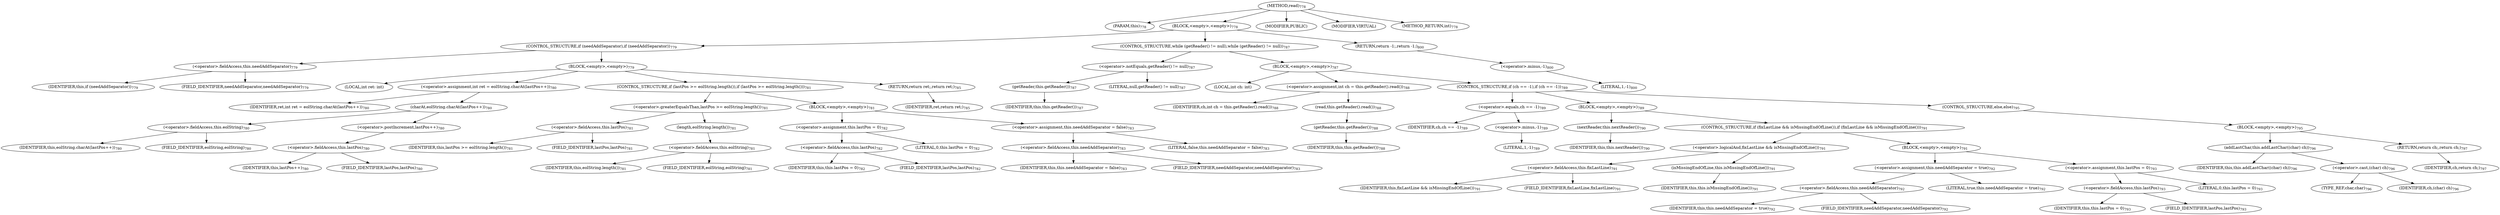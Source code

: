 digraph "read" {  
"1944" [label = <(METHOD,read)<SUB>778</SUB>> ]
"115" [label = <(PARAM,this)<SUB>778</SUB>> ]
"1945" [label = <(BLOCK,&lt;empty&gt;,&lt;empty&gt;)<SUB>778</SUB>> ]
"1946" [label = <(CONTROL_STRUCTURE,if (needAddSeparator),if (needAddSeparator))<SUB>779</SUB>> ]
"1947" [label = <(&lt;operator&gt;.fieldAccess,this.needAddSeparator)<SUB>779</SUB>> ]
"1948" [label = <(IDENTIFIER,this,if (needAddSeparator))<SUB>779</SUB>> ]
"1949" [label = <(FIELD_IDENTIFIER,needAddSeparator,needAddSeparator)<SUB>779</SUB>> ]
"1950" [label = <(BLOCK,&lt;empty&gt;,&lt;empty&gt;)<SUB>779</SUB>> ]
"1951" [label = <(LOCAL,int ret: int)> ]
"1952" [label = <(&lt;operator&gt;.assignment,int ret = eolString.charAt(lastPos++))<SUB>780</SUB>> ]
"1953" [label = <(IDENTIFIER,ret,int ret = eolString.charAt(lastPos++))<SUB>780</SUB>> ]
"1954" [label = <(charAt,eolString.charAt(lastPos++))<SUB>780</SUB>> ]
"1955" [label = <(&lt;operator&gt;.fieldAccess,this.eolString)<SUB>780</SUB>> ]
"1956" [label = <(IDENTIFIER,this,eolString.charAt(lastPos++))<SUB>780</SUB>> ]
"1957" [label = <(FIELD_IDENTIFIER,eolString,eolString)<SUB>780</SUB>> ]
"1958" [label = <(&lt;operator&gt;.postIncrement,lastPos++)<SUB>780</SUB>> ]
"1959" [label = <(&lt;operator&gt;.fieldAccess,this.lastPos)<SUB>780</SUB>> ]
"1960" [label = <(IDENTIFIER,this,lastPos++)<SUB>780</SUB>> ]
"1961" [label = <(FIELD_IDENTIFIER,lastPos,lastPos)<SUB>780</SUB>> ]
"1962" [label = <(CONTROL_STRUCTURE,if (lastPos &gt;= eolString.length()),if (lastPos &gt;= eolString.length()))<SUB>781</SUB>> ]
"1963" [label = <(&lt;operator&gt;.greaterEqualsThan,lastPos &gt;= eolString.length())<SUB>781</SUB>> ]
"1964" [label = <(&lt;operator&gt;.fieldAccess,this.lastPos)<SUB>781</SUB>> ]
"1965" [label = <(IDENTIFIER,this,lastPos &gt;= eolString.length())<SUB>781</SUB>> ]
"1966" [label = <(FIELD_IDENTIFIER,lastPos,lastPos)<SUB>781</SUB>> ]
"1967" [label = <(length,eolString.length())<SUB>781</SUB>> ]
"1968" [label = <(&lt;operator&gt;.fieldAccess,this.eolString)<SUB>781</SUB>> ]
"1969" [label = <(IDENTIFIER,this,eolString.length())<SUB>781</SUB>> ]
"1970" [label = <(FIELD_IDENTIFIER,eolString,eolString)<SUB>781</SUB>> ]
"1971" [label = <(BLOCK,&lt;empty&gt;,&lt;empty&gt;)<SUB>781</SUB>> ]
"1972" [label = <(&lt;operator&gt;.assignment,this.lastPos = 0)<SUB>782</SUB>> ]
"1973" [label = <(&lt;operator&gt;.fieldAccess,this.lastPos)<SUB>782</SUB>> ]
"1974" [label = <(IDENTIFIER,this,this.lastPos = 0)<SUB>782</SUB>> ]
"1975" [label = <(FIELD_IDENTIFIER,lastPos,lastPos)<SUB>782</SUB>> ]
"1976" [label = <(LITERAL,0,this.lastPos = 0)<SUB>782</SUB>> ]
"1977" [label = <(&lt;operator&gt;.assignment,this.needAddSeparator = false)<SUB>783</SUB>> ]
"1978" [label = <(&lt;operator&gt;.fieldAccess,this.needAddSeparator)<SUB>783</SUB>> ]
"1979" [label = <(IDENTIFIER,this,this.needAddSeparator = false)<SUB>783</SUB>> ]
"1980" [label = <(FIELD_IDENTIFIER,needAddSeparator,needAddSeparator)<SUB>783</SUB>> ]
"1981" [label = <(LITERAL,false,this.needAddSeparator = false)<SUB>783</SUB>> ]
"1982" [label = <(RETURN,return ret;,return ret;)<SUB>785</SUB>> ]
"1983" [label = <(IDENTIFIER,ret,return ret;)<SUB>785</SUB>> ]
"1984" [label = <(CONTROL_STRUCTURE,while (getReader() != null),while (getReader() != null))<SUB>787</SUB>> ]
"1985" [label = <(&lt;operator&gt;.notEquals,getReader() != null)<SUB>787</SUB>> ]
"1986" [label = <(getReader,this.getReader())<SUB>787</SUB>> ]
"114" [label = <(IDENTIFIER,this,this.getReader())<SUB>787</SUB>> ]
"1987" [label = <(LITERAL,null,getReader() != null)<SUB>787</SUB>> ]
"1988" [label = <(BLOCK,&lt;empty&gt;,&lt;empty&gt;)<SUB>787</SUB>> ]
"1989" [label = <(LOCAL,int ch: int)> ]
"1990" [label = <(&lt;operator&gt;.assignment,int ch = this.getReader().read())<SUB>788</SUB>> ]
"1991" [label = <(IDENTIFIER,ch,int ch = this.getReader().read())<SUB>788</SUB>> ]
"1992" [label = <(read,this.getReader().read())<SUB>788</SUB>> ]
"1993" [label = <(getReader,this.getReader())<SUB>788</SUB>> ]
"116" [label = <(IDENTIFIER,this,this.getReader())<SUB>788</SUB>> ]
"1994" [label = <(CONTROL_STRUCTURE,if (ch == -1),if (ch == -1))<SUB>789</SUB>> ]
"1995" [label = <(&lt;operator&gt;.equals,ch == -1)<SUB>789</SUB>> ]
"1996" [label = <(IDENTIFIER,ch,ch == -1)<SUB>789</SUB>> ]
"1997" [label = <(&lt;operator&gt;.minus,-1)<SUB>789</SUB>> ]
"1998" [label = <(LITERAL,1,-1)<SUB>789</SUB>> ]
"1999" [label = <(BLOCK,&lt;empty&gt;,&lt;empty&gt;)<SUB>789</SUB>> ]
"2000" [label = <(nextReader,this.nextReader())<SUB>790</SUB>> ]
"117" [label = <(IDENTIFIER,this,this.nextReader())<SUB>790</SUB>> ]
"2001" [label = <(CONTROL_STRUCTURE,if (fixLastLine &amp;&amp; isMissingEndOfLine()),if (fixLastLine &amp;&amp; isMissingEndOfLine()))<SUB>791</SUB>> ]
"2002" [label = <(&lt;operator&gt;.logicalAnd,fixLastLine &amp;&amp; isMissingEndOfLine())<SUB>791</SUB>> ]
"2003" [label = <(&lt;operator&gt;.fieldAccess,this.fixLastLine)<SUB>791</SUB>> ]
"2004" [label = <(IDENTIFIER,this,fixLastLine &amp;&amp; isMissingEndOfLine())<SUB>791</SUB>> ]
"2005" [label = <(FIELD_IDENTIFIER,fixLastLine,fixLastLine)<SUB>791</SUB>> ]
"2006" [label = <(isMissingEndOfLine,this.isMissingEndOfLine())<SUB>791</SUB>> ]
"118" [label = <(IDENTIFIER,this,this.isMissingEndOfLine())<SUB>791</SUB>> ]
"2007" [label = <(BLOCK,&lt;empty&gt;,&lt;empty&gt;)<SUB>791</SUB>> ]
"2008" [label = <(&lt;operator&gt;.assignment,this.needAddSeparator = true)<SUB>792</SUB>> ]
"2009" [label = <(&lt;operator&gt;.fieldAccess,this.needAddSeparator)<SUB>792</SUB>> ]
"2010" [label = <(IDENTIFIER,this,this.needAddSeparator = true)<SUB>792</SUB>> ]
"2011" [label = <(FIELD_IDENTIFIER,needAddSeparator,needAddSeparator)<SUB>792</SUB>> ]
"2012" [label = <(LITERAL,true,this.needAddSeparator = true)<SUB>792</SUB>> ]
"2013" [label = <(&lt;operator&gt;.assignment,this.lastPos = 0)<SUB>793</SUB>> ]
"2014" [label = <(&lt;operator&gt;.fieldAccess,this.lastPos)<SUB>793</SUB>> ]
"2015" [label = <(IDENTIFIER,this,this.lastPos = 0)<SUB>793</SUB>> ]
"2016" [label = <(FIELD_IDENTIFIER,lastPos,lastPos)<SUB>793</SUB>> ]
"2017" [label = <(LITERAL,0,this.lastPos = 0)<SUB>793</SUB>> ]
"2018" [label = <(CONTROL_STRUCTURE,else,else)<SUB>795</SUB>> ]
"2019" [label = <(BLOCK,&lt;empty&gt;,&lt;empty&gt;)<SUB>795</SUB>> ]
"2020" [label = <(addLastChar,this.addLastChar((char) ch))<SUB>796</SUB>> ]
"119" [label = <(IDENTIFIER,this,this.addLastChar((char) ch))<SUB>796</SUB>> ]
"2021" [label = <(&lt;operator&gt;.cast,(char) ch)<SUB>796</SUB>> ]
"2022" [label = <(TYPE_REF,char,char)<SUB>796</SUB>> ]
"2023" [label = <(IDENTIFIER,ch,(char) ch)<SUB>796</SUB>> ]
"2024" [label = <(RETURN,return ch;,return ch;)<SUB>797</SUB>> ]
"2025" [label = <(IDENTIFIER,ch,return ch;)<SUB>797</SUB>> ]
"2026" [label = <(RETURN,return -1;,return -1;)<SUB>800</SUB>> ]
"2027" [label = <(&lt;operator&gt;.minus,-1)<SUB>800</SUB>> ]
"2028" [label = <(LITERAL,1,-1)<SUB>800</SUB>> ]
"2029" [label = <(MODIFIER,PUBLIC)> ]
"2030" [label = <(MODIFIER,VIRTUAL)> ]
"2031" [label = <(METHOD_RETURN,int)<SUB>778</SUB>> ]
  "1944" -> "115" 
  "1944" -> "1945" 
  "1944" -> "2029" 
  "1944" -> "2030" 
  "1944" -> "2031" 
  "1945" -> "1946" 
  "1945" -> "1984" 
  "1945" -> "2026" 
  "1946" -> "1947" 
  "1946" -> "1950" 
  "1947" -> "1948" 
  "1947" -> "1949" 
  "1950" -> "1951" 
  "1950" -> "1952" 
  "1950" -> "1962" 
  "1950" -> "1982" 
  "1952" -> "1953" 
  "1952" -> "1954" 
  "1954" -> "1955" 
  "1954" -> "1958" 
  "1955" -> "1956" 
  "1955" -> "1957" 
  "1958" -> "1959" 
  "1959" -> "1960" 
  "1959" -> "1961" 
  "1962" -> "1963" 
  "1962" -> "1971" 
  "1963" -> "1964" 
  "1963" -> "1967" 
  "1964" -> "1965" 
  "1964" -> "1966" 
  "1967" -> "1968" 
  "1968" -> "1969" 
  "1968" -> "1970" 
  "1971" -> "1972" 
  "1971" -> "1977" 
  "1972" -> "1973" 
  "1972" -> "1976" 
  "1973" -> "1974" 
  "1973" -> "1975" 
  "1977" -> "1978" 
  "1977" -> "1981" 
  "1978" -> "1979" 
  "1978" -> "1980" 
  "1982" -> "1983" 
  "1984" -> "1985" 
  "1984" -> "1988" 
  "1985" -> "1986" 
  "1985" -> "1987" 
  "1986" -> "114" 
  "1988" -> "1989" 
  "1988" -> "1990" 
  "1988" -> "1994" 
  "1990" -> "1991" 
  "1990" -> "1992" 
  "1992" -> "1993" 
  "1993" -> "116" 
  "1994" -> "1995" 
  "1994" -> "1999" 
  "1994" -> "2018" 
  "1995" -> "1996" 
  "1995" -> "1997" 
  "1997" -> "1998" 
  "1999" -> "2000" 
  "1999" -> "2001" 
  "2000" -> "117" 
  "2001" -> "2002" 
  "2001" -> "2007" 
  "2002" -> "2003" 
  "2002" -> "2006" 
  "2003" -> "2004" 
  "2003" -> "2005" 
  "2006" -> "118" 
  "2007" -> "2008" 
  "2007" -> "2013" 
  "2008" -> "2009" 
  "2008" -> "2012" 
  "2009" -> "2010" 
  "2009" -> "2011" 
  "2013" -> "2014" 
  "2013" -> "2017" 
  "2014" -> "2015" 
  "2014" -> "2016" 
  "2018" -> "2019" 
  "2019" -> "2020" 
  "2019" -> "2024" 
  "2020" -> "119" 
  "2020" -> "2021" 
  "2021" -> "2022" 
  "2021" -> "2023" 
  "2024" -> "2025" 
  "2026" -> "2027" 
  "2027" -> "2028" 
}
